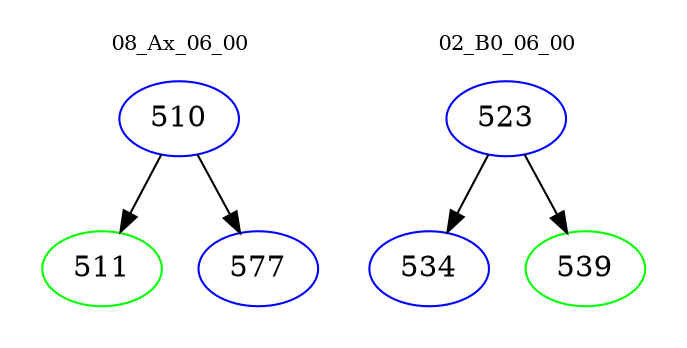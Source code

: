 digraph{
subgraph cluster_0 {
color = white
label = "08_Ax_06_00";
fontsize=10;
T0_510 [label="510", color="blue"]
T0_510 -> T0_511 [color="black"]
T0_511 [label="511", color="green"]
T0_510 -> T0_577 [color="black"]
T0_577 [label="577", color="blue"]
}
subgraph cluster_1 {
color = white
label = "02_B0_06_00";
fontsize=10;
T1_523 [label="523", color="blue"]
T1_523 -> T1_534 [color="black"]
T1_534 [label="534", color="blue"]
T1_523 -> T1_539 [color="black"]
T1_539 [label="539", color="green"]
}
}
